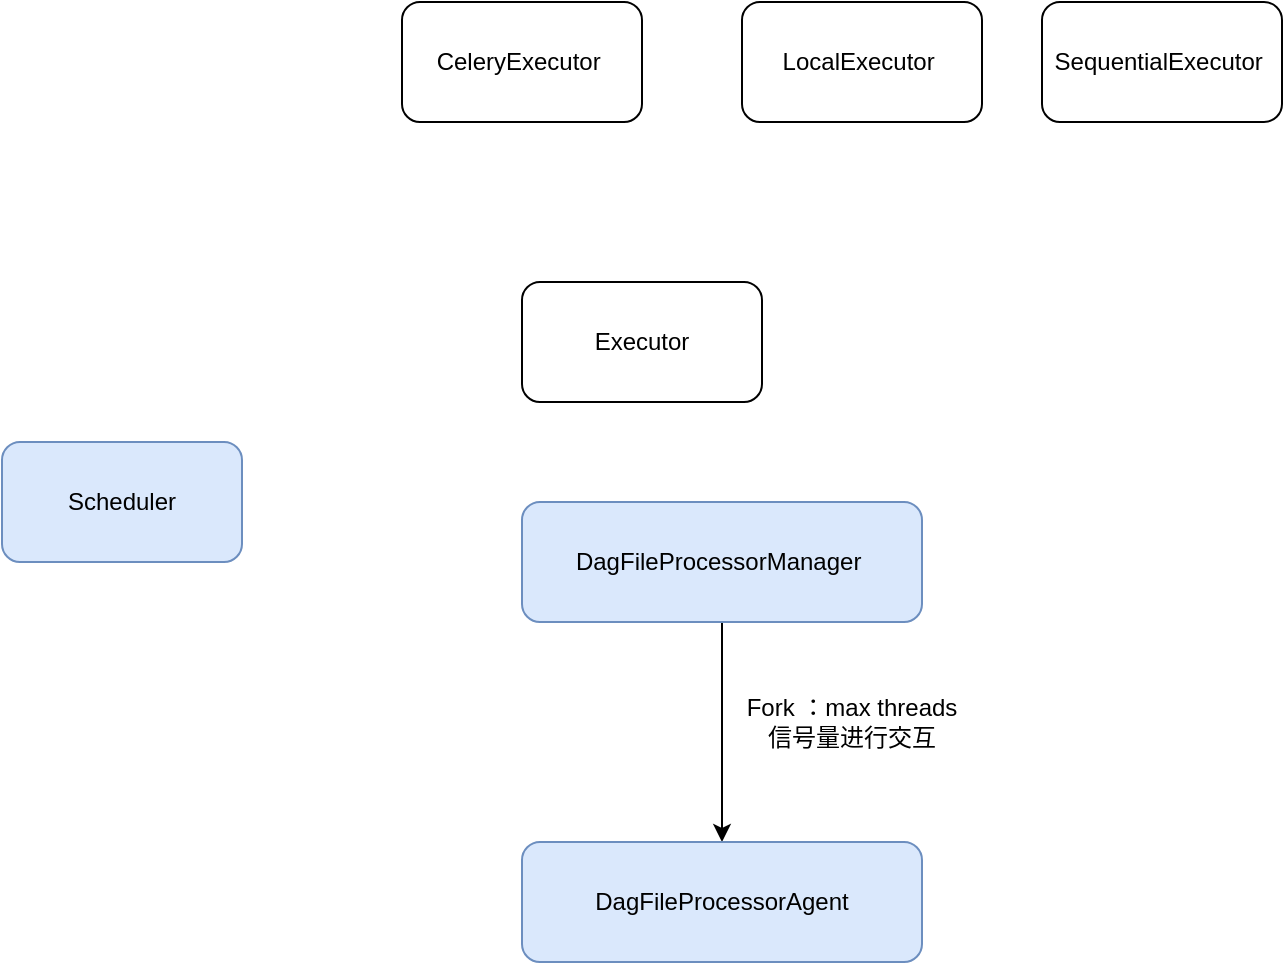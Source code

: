 <mxfile version="14.6.6" type="github">
  <diagram id="7rDAGg71SStgEw9H4X1u" name="Page-1">
    <mxGraphModel dx="1426" dy="826" grid="1" gridSize="10" guides="1" tooltips="1" connect="1" arrows="1" fold="1" page="1" pageScale="1" pageWidth="50000" pageHeight="50000" math="0" shadow="0">
      <root>
        <mxCell id="0" />
        <mxCell id="1" parent="0" />
        <mxCell id="ebWJ66brjidnbOZUW0D--1" value="Scheduler" style="rounded=1;whiteSpace=wrap;html=1;fillColor=#dae8fc;strokeColor=#6c8ebf;" vertex="1" parent="1">
          <mxGeometry x="300" y="310" width="120" height="60" as="geometry" />
        </mxCell>
        <mxCell id="ebWJ66brjidnbOZUW0D--2" value="Executor" style="rounded=1;whiteSpace=wrap;html=1;" vertex="1" parent="1">
          <mxGeometry x="560" y="230" width="120" height="60" as="geometry" />
        </mxCell>
        <mxCell id="ebWJ66brjidnbOZUW0D--3" value="&lt;span&gt;CeleryExecutor&amp;nbsp;&lt;/span&gt;" style="rounded=1;whiteSpace=wrap;html=1;" vertex="1" parent="1">
          <mxGeometry x="500" y="90" width="120" height="60" as="geometry" />
        </mxCell>
        <mxCell id="ebWJ66brjidnbOZUW0D--5" value="&lt;span&gt;LocalExecutor&amp;nbsp;&lt;/span&gt;" style="rounded=1;whiteSpace=wrap;html=1;" vertex="1" parent="1">
          <mxGeometry x="670" y="90" width="120" height="60" as="geometry" />
        </mxCell>
        <mxCell id="ebWJ66brjidnbOZUW0D--6" value="&lt;span&gt;SequentialExecutor&amp;nbsp;&lt;/span&gt;" style="rounded=1;whiteSpace=wrap;html=1;" vertex="1" parent="1">
          <mxGeometry x="820" y="90" width="120" height="60" as="geometry" />
        </mxCell>
        <mxCell id="ebWJ66brjidnbOZUW0D--11" style="edgeStyle=none;rounded=0;orthogonalLoop=1;jettySize=auto;html=1;exitX=0.5;exitY=1;exitDx=0;exitDy=0;entryX=0.5;entryY=0;entryDx=0;entryDy=0;" edge="1" parent="1" source="ebWJ66brjidnbOZUW0D--7" target="ebWJ66brjidnbOZUW0D--10">
          <mxGeometry relative="1" as="geometry" />
        </mxCell>
        <mxCell id="ebWJ66brjidnbOZUW0D--7" value="&lt;span&gt;DagFileProcessorManager&amp;nbsp;&lt;/span&gt;" style="rounded=1;whiteSpace=wrap;html=1;fillColor=#dae8fc;strokeColor=#6c8ebf;" vertex="1" parent="1">
          <mxGeometry x="560" y="340" width="200" height="60" as="geometry" />
        </mxCell>
        <mxCell id="ebWJ66brjidnbOZUW0D--10" value="DagFileProcessorAgent" style="rounded=1;whiteSpace=wrap;html=1;fillColor=#dae8fc;strokeColor=#6c8ebf;" vertex="1" parent="1">
          <mxGeometry x="560" y="510" width="200" height="60" as="geometry" />
        </mxCell>
        <mxCell id="ebWJ66brjidnbOZUW0D--14" value="Fork ：max threads&lt;br&gt;信号量进行交互" style="text;html=1;strokeColor=none;fillColor=none;align=center;verticalAlign=middle;whiteSpace=wrap;rounded=0;" vertex="1" parent="1">
          <mxGeometry x="670" y="430" width="110" height="40" as="geometry" />
        </mxCell>
      </root>
    </mxGraphModel>
  </diagram>
</mxfile>
